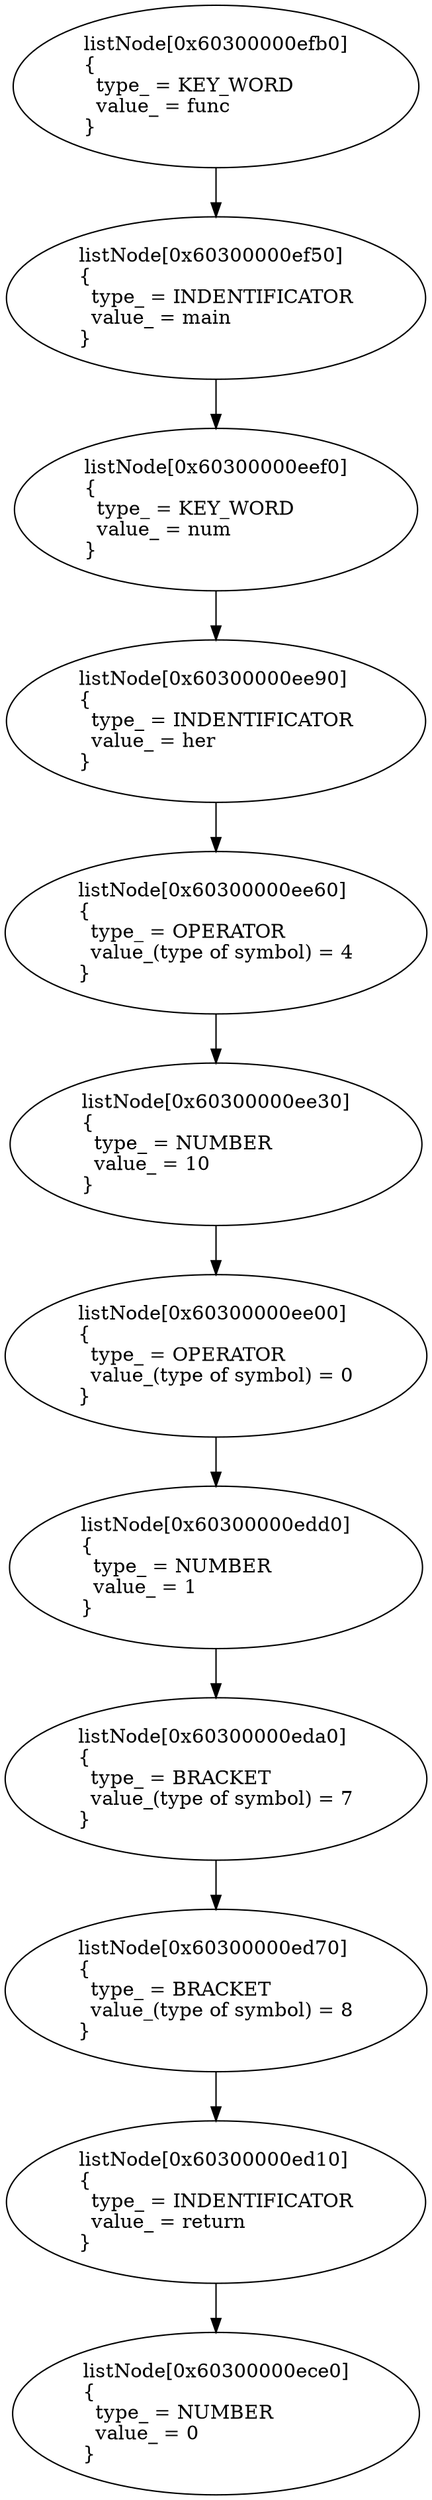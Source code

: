 digraph graf {
listNode0x60300000efb0 [label="listNode[0x60300000efb0]\l{\l  type_ = KEY_WORD\l  value_ = func\l}\l"]
listNode0x60300000efb0->listNode0x60300000ef50
listNode0x60300000ef50 [label="listNode[0x60300000ef50]\l{\l  type_ = INDENTIFICATOR\l  value_ = main\l}\l"]
listNode0x60300000ef50->listNode0x60300000eef0
listNode0x60300000eef0 [label="listNode[0x60300000eef0]\l{\l  type_ = KEY_WORD\l  value_ = num\l}\l"]
listNode0x60300000eef0->listNode0x60300000ee90
listNode0x60300000ee90 [label="listNode[0x60300000ee90]\l{\l  type_ = INDENTIFICATOR\l  value_ = her\l}\l"]
listNode0x60300000ee90->listNode0x60300000ee60
listNode0x60300000ee60 [label="listNode[0x60300000ee60]\l{\l  type_ = OPERATOR\l  value_(type of symbol) = 4\l}\l"]
listNode0x60300000ee60->listNode0x60300000ee30
listNode0x60300000ee30 [label="listNode[0x60300000ee30]\l{\l  type_ = NUMBER\l  value_ = 10\l}\l"]
listNode0x60300000ee30->listNode0x60300000ee00
listNode0x60300000ee00 [label="listNode[0x60300000ee00]\l{\l  type_ = OPERATOR\l  value_(type of symbol) = 0\l}\l"]
listNode0x60300000ee00->listNode0x60300000edd0
listNode0x60300000edd0 [label="listNode[0x60300000edd0]\l{\l  type_ = NUMBER\l  value_ = 1\l}\l"]
listNode0x60300000edd0->listNode0x60300000eda0
listNode0x60300000eda0 [label="listNode[0x60300000eda0]\l{\l  type_ = BRACKET\l  value_(type of symbol) = 7\l}\l"]
listNode0x60300000eda0->listNode0x60300000ed70
listNode0x60300000ed70 [label="listNode[0x60300000ed70]\l{\l  type_ = BRACKET\l  value_(type of symbol) = 8\l}\l"]
listNode0x60300000ed70->listNode0x60300000ed10
listNode0x60300000ed10 [label="listNode[0x60300000ed10]\l{\l  type_ = INDENTIFICATOR\l  value_ = return\l}\l"]
listNode0x60300000ed10->listNode0x60300000ece0
listNode0x60300000ece0 [label="listNode[0x60300000ece0]\l{\l  type_ = NUMBER\l  value_ = 0\l}\l"]
}